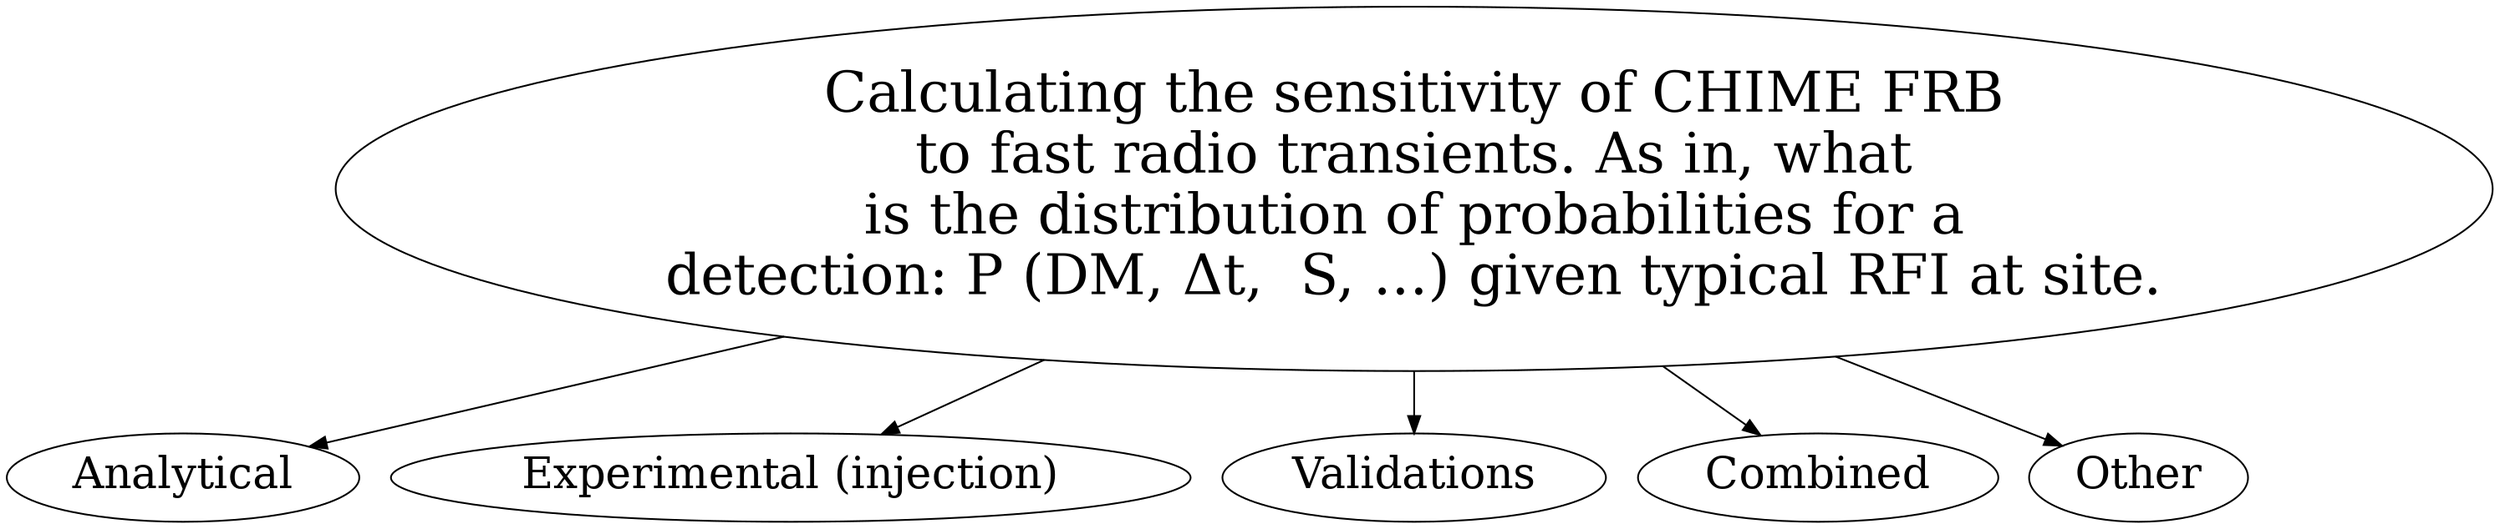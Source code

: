digraph mygraph {
//layout="sfdp";
overlap="prism";
splines="true";
A [fontsize=32 label="Calculating the sensitivity of CHIME FRB\nto fast radio transients. As in, what\nis the distribution of probabilities for a\ndetection: P (DM, Δt,  S, ...) given typical RFI at site."];
B1 [fontsize=25 label="Analytical"];
B2 [fontsize=25 label="Experimental (injection)"];
B3 [fontsize=25 label="Validations"];
B4 [fontsize=25 label="Combined"];
B5 [fontsize=25 label="Other"];
A -> B1 ;
A -> B2 ;
A -> B3 ;
A -> B4 ;
A -> B5 ;
}
